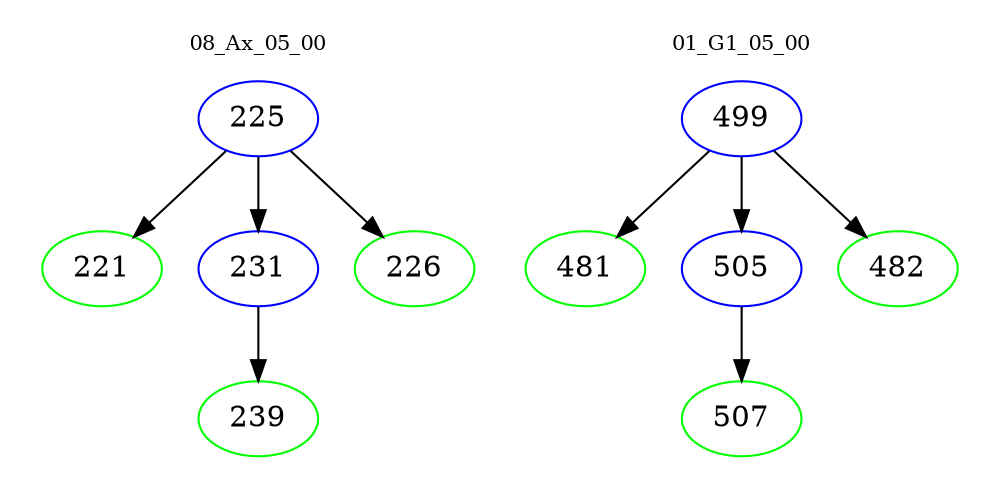 digraph{
subgraph cluster_0 {
color = white
label = "08_Ax_05_00";
fontsize=10;
T0_225 [label="225", color="blue"]
T0_225 -> T0_221 [color="black"]
T0_221 [label="221", color="green"]
T0_225 -> T0_231 [color="black"]
T0_231 [label="231", color="blue"]
T0_231 -> T0_239 [color="black"]
T0_239 [label="239", color="green"]
T0_225 -> T0_226 [color="black"]
T0_226 [label="226", color="green"]
}
subgraph cluster_1 {
color = white
label = "01_G1_05_00";
fontsize=10;
T1_499 [label="499", color="blue"]
T1_499 -> T1_481 [color="black"]
T1_481 [label="481", color="green"]
T1_499 -> T1_505 [color="black"]
T1_505 [label="505", color="blue"]
T1_505 -> T1_507 [color="black"]
T1_507 [label="507", color="green"]
T1_499 -> T1_482 [color="black"]
T1_482 [label="482", color="green"]
}
}
